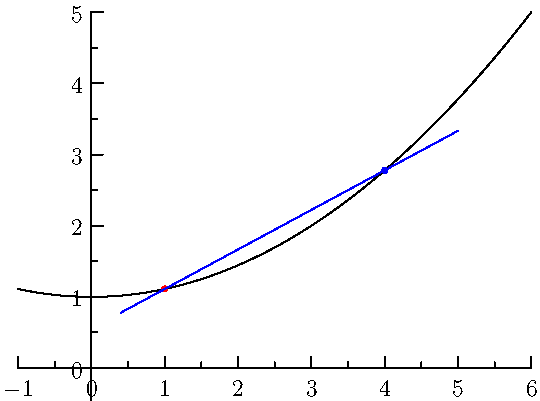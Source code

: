 import graph;

size (0,200,IgnoreAspect);

real f(real x) { return (1/9)*x^2 + 1; }

real x0=1;
real y0=f(1);
real x1=4;
real y1=f(4);
real m = (y1-y0)/(x1-x0);

real sec(real x) { return m*(x-x1)+y1; }

draw(graph(f,-1,6),black);

xaxis(LeftTicks);
yaxis(RightTicks);

dot((x0,y0),red);
dot((x1,y1),blue);

draw(graph(sec,0.4,5),blue);

